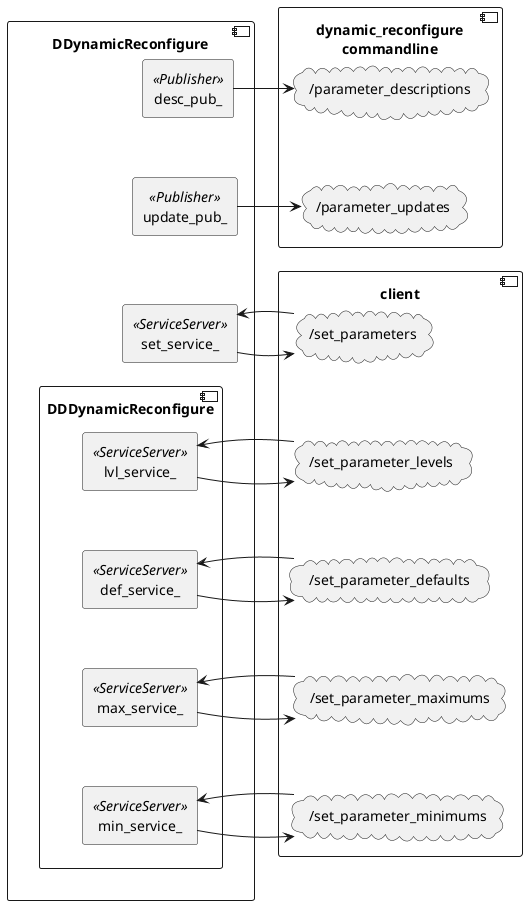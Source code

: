 @startuml
component DDynamicReconfigure as ddr {
    rectangle update_pub_ <<Publisher>> as uppub
    rectangle desc_pub_ <<Publisher>> as descpub
    rectangle set_service_ <<ServiceServer>> as set
    descpub -[hidden]->uppub
    uppub -[hidden]->set
    component DDDynamicReconfigure as 3d {
        rectangle lvl_service_ <<ServiceServer>> as lvl
        rectangle def_service_ <<ServiceServer>> as def
        rectangle max_service_ <<ServiceServer>> as max
        rectangle min_service_ <<ServiceServer>> as min
        lvl -[hidden]->def
        def -[hidden]->max
        max -[hidden]->min
    }
    set -[hidden]-> 3d
}
component client {
    cloud "/set_parameters" as pset
    cloud "/set_parameter_levels" as plvl
    cloud "/set_parameter_defaults" as pdef
    cloud "/set_parameter_maximums" as pmax
    cloud "/set_parameter_minimums" as pmin
    pset -[hidden]->plvl
    plvl -[hidden]->pdef
    pdef -[hidden]->pmax
    pmax -[hidden]->pmin
}
component dynamic_reconfigure\ncommandline {
    cloud "/parameter_descriptions" as pdesc
    cloud "/parameter_updates" as pup
    pdesc -[hidden]->pup
}

uppub -> pup
descpub -> pdesc
set -> pset
pset -l-> set
lvl -> plvl
plvl -l-> lvl
def -> pdef
pdef -l-> def
max -> pmax
pmax -l-> max
min -> pmin
pmin -l-> min
@enduml